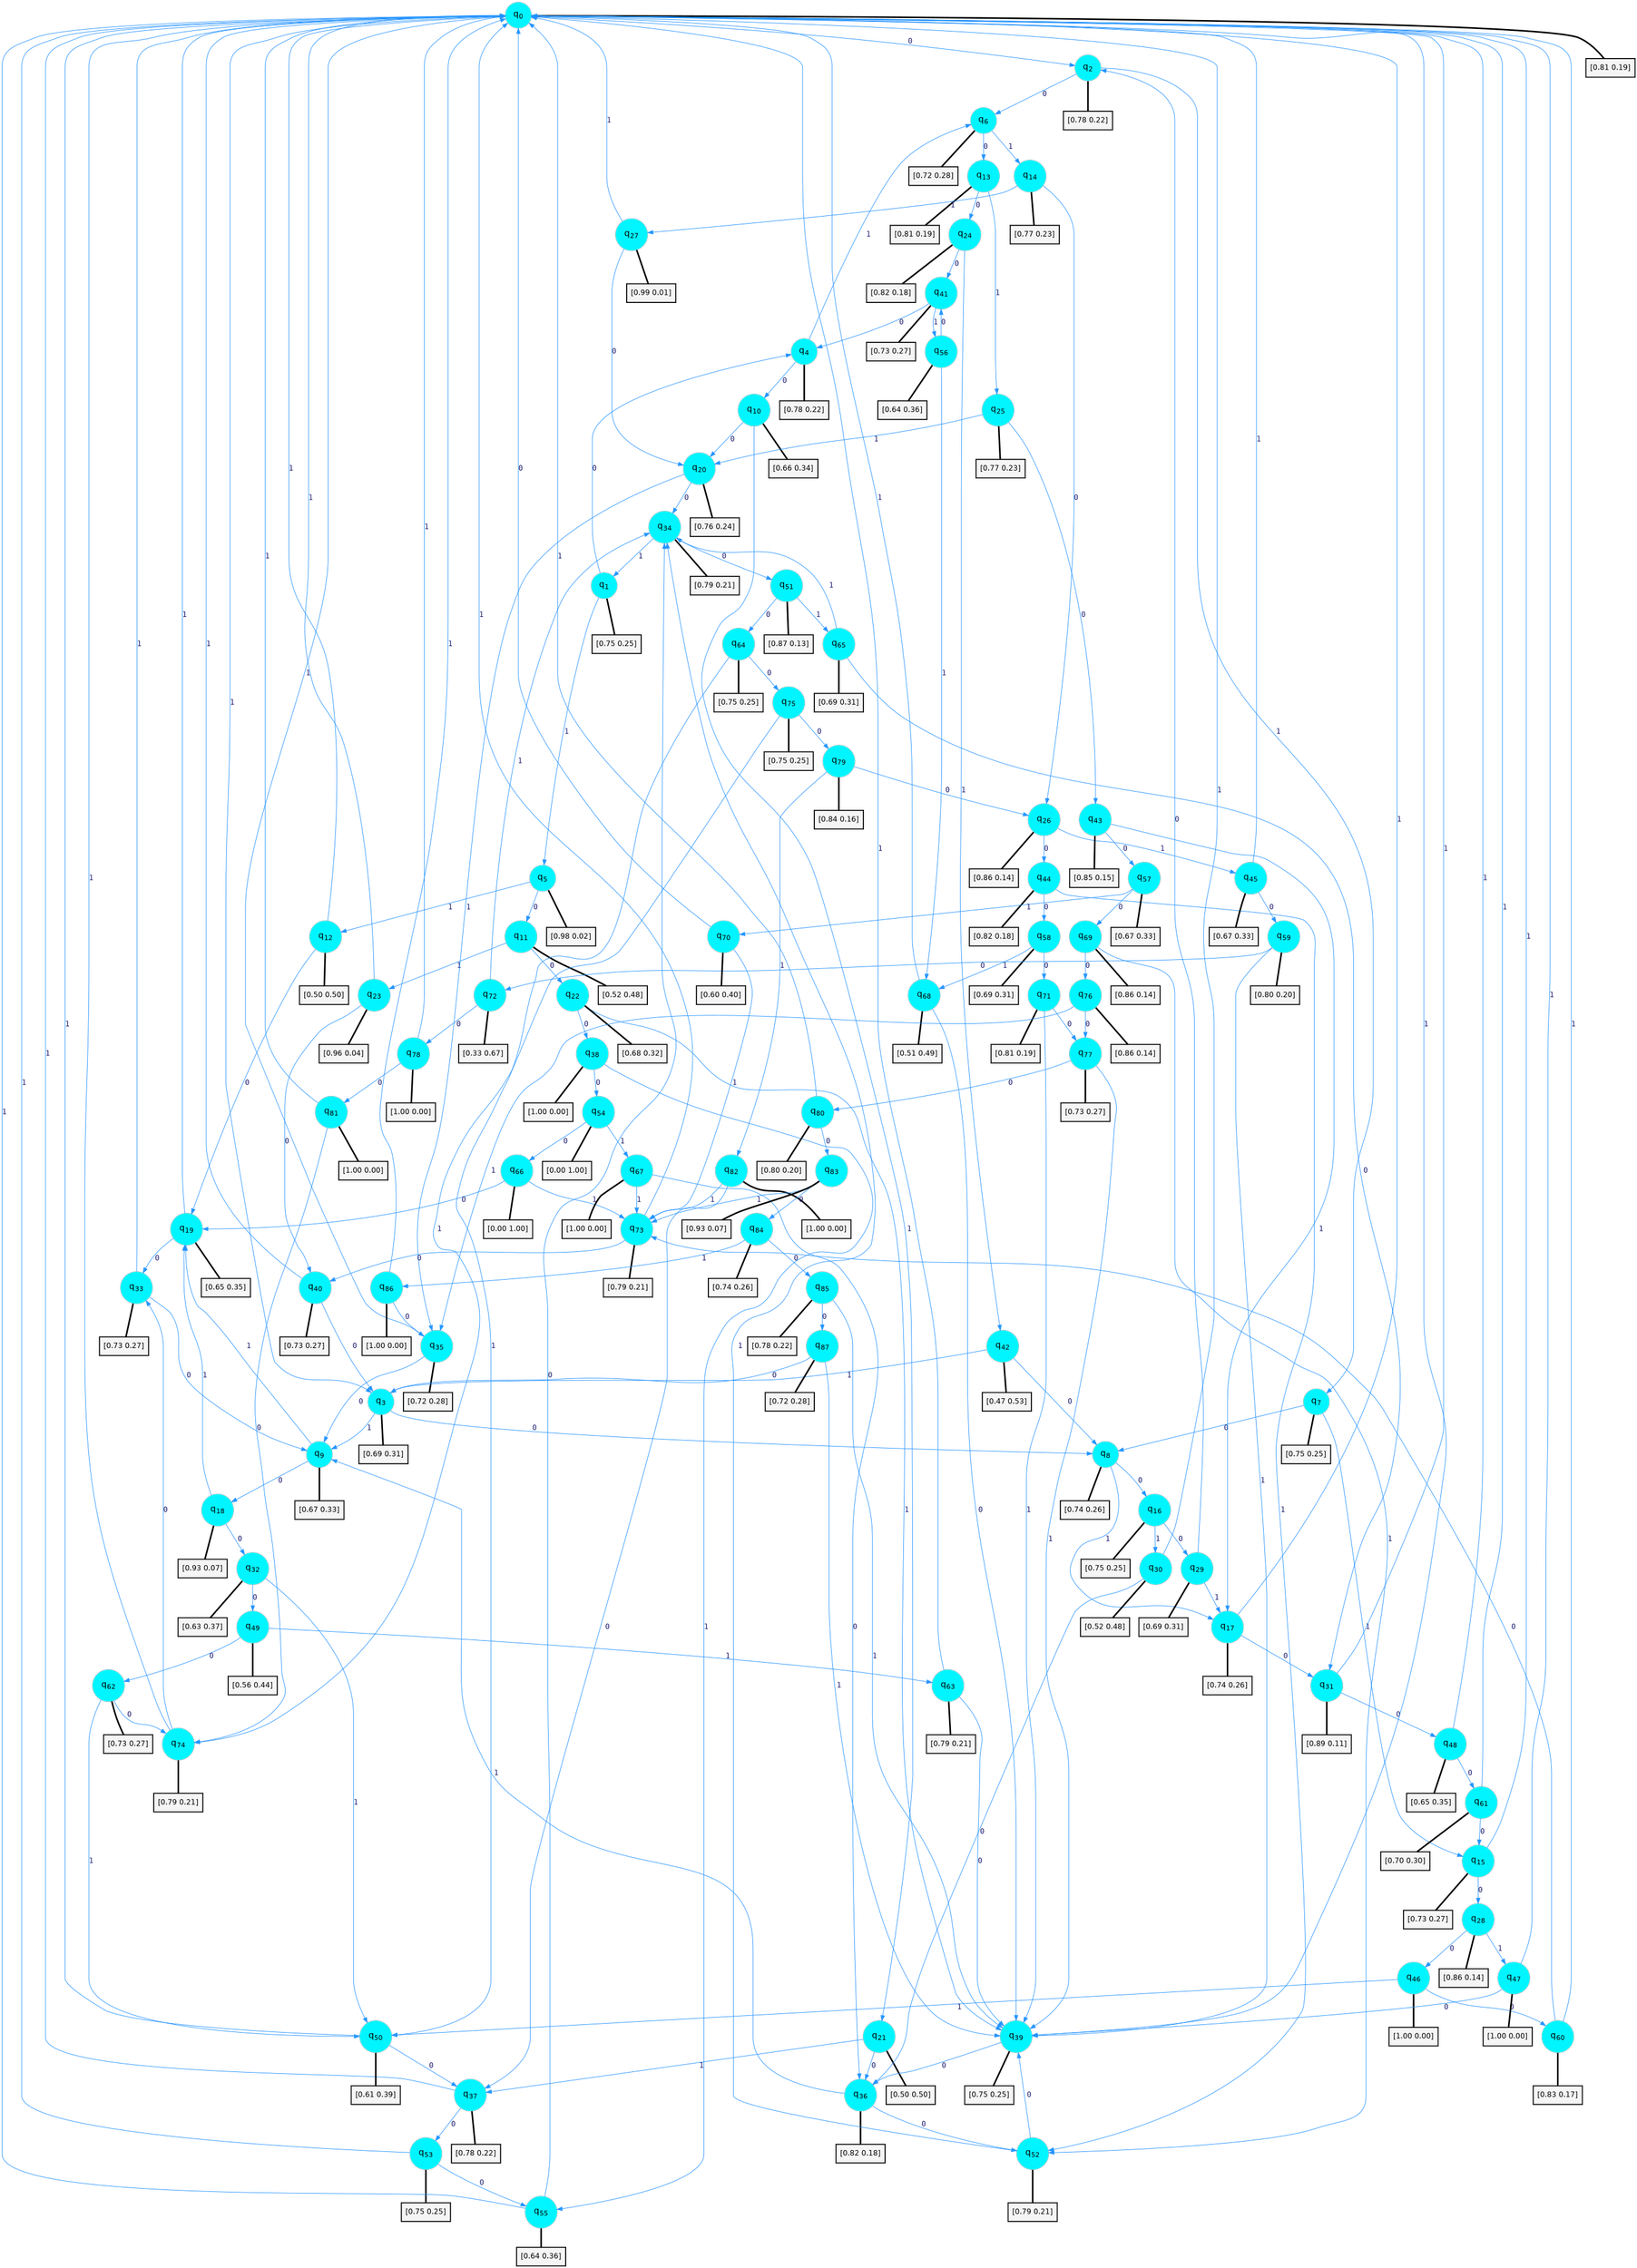 digraph G {
graph [
bgcolor=transparent, dpi=300, rankdir=TD, size="40,25"];
node [
color=gray, fillcolor=turquoise1, fontcolor=black, fontname=Helvetica, fontsize=16, fontweight=bold, shape=circle, style=filled];
edge [
arrowsize=1, color=dodgerblue1, fontcolor=midnightblue, fontname=courier, fontweight=bold, penwidth=1, style=solid, weight=20];
0[label=<q<SUB>0</SUB>>];
1[label=<q<SUB>1</SUB>>];
2[label=<q<SUB>2</SUB>>];
3[label=<q<SUB>3</SUB>>];
4[label=<q<SUB>4</SUB>>];
5[label=<q<SUB>5</SUB>>];
6[label=<q<SUB>6</SUB>>];
7[label=<q<SUB>7</SUB>>];
8[label=<q<SUB>8</SUB>>];
9[label=<q<SUB>9</SUB>>];
10[label=<q<SUB>10</SUB>>];
11[label=<q<SUB>11</SUB>>];
12[label=<q<SUB>12</SUB>>];
13[label=<q<SUB>13</SUB>>];
14[label=<q<SUB>14</SUB>>];
15[label=<q<SUB>15</SUB>>];
16[label=<q<SUB>16</SUB>>];
17[label=<q<SUB>17</SUB>>];
18[label=<q<SUB>18</SUB>>];
19[label=<q<SUB>19</SUB>>];
20[label=<q<SUB>20</SUB>>];
21[label=<q<SUB>21</SUB>>];
22[label=<q<SUB>22</SUB>>];
23[label=<q<SUB>23</SUB>>];
24[label=<q<SUB>24</SUB>>];
25[label=<q<SUB>25</SUB>>];
26[label=<q<SUB>26</SUB>>];
27[label=<q<SUB>27</SUB>>];
28[label=<q<SUB>28</SUB>>];
29[label=<q<SUB>29</SUB>>];
30[label=<q<SUB>30</SUB>>];
31[label=<q<SUB>31</SUB>>];
32[label=<q<SUB>32</SUB>>];
33[label=<q<SUB>33</SUB>>];
34[label=<q<SUB>34</SUB>>];
35[label=<q<SUB>35</SUB>>];
36[label=<q<SUB>36</SUB>>];
37[label=<q<SUB>37</SUB>>];
38[label=<q<SUB>38</SUB>>];
39[label=<q<SUB>39</SUB>>];
40[label=<q<SUB>40</SUB>>];
41[label=<q<SUB>41</SUB>>];
42[label=<q<SUB>42</SUB>>];
43[label=<q<SUB>43</SUB>>];
44[label=<q<SUB>44</SUB>>];
45[label=<q<SUB>45</SUB>>];
46[label=<q<SUB>46</SUB>>];
47[label=<q<SUB>47</SUB>>];
48[label=<q<SUB>48</SUB>>];
49[label=<q<SUB>49</SUB>>];
50[label=<q<SUB>50</SUB>>];
51[label=<q<SUB>51</SUB>>];
52[label=<q<SUB>52</SUB>>];
53[label=<q<SUB>53</SUB>>];
54[label=<q<SUB>54</SUB>>];
55[label=<q<SUB>55</SUB>>];
56[label=<q<SUB>56</SUB>>];
57[label=<q<SUB>57</SUB>>];
58[label=<q<SUB>58</SUB>>];
59[label=<q<SUB>59</SUB>>];
60[label=<q<SUB>60</SUB>>];
61[label=<q<SUB>61</SUB>>];
62[label=<q<SUB>62</SUB>>];
63[label=<q<SUB>63</SUB>>];
64[label=<q<SUB>64</SUB>>];
65[label=<q<SUB>65</SUB>>];
66[label=<q<SUB>66</SUB>>];
67[label=<q<SUB>67</SUB>>];
68[label=<q<SUB>68</SUB>>];
69[label=<q<SUB>69</SUB>>];
70[label=<q<SUB>70</SUB>>];
71[label=<q<SUB>71</SUB>>];
72[label=<q<SUB>72</SUB>>];
73[label=<q<SUB>73</SUB>>];
74[label=<q<SUB>74</SUB>>];
75[label=<q<SUB>75</SUB>>];
76[label=<q<SUB>76</SUB>>];
77[label=<q<SUB>77</SUB>>];
78[label=<q<SUB>78</SUB>>];
79[label=<q<SUB>79</SUB>>];
80[label=<q<SUB>80</SUB>>];
81[label=<q<SUB>81</SUB>>];
82[label=<q<SUB>82</SUB>>];
83[label=<q<SUB>83</SUB>>];
84[label=<q<SUB>84</SUB>>];
85[label=<q<SUB>85</SUB>>];
86[label=<q<SUB>86</SUB>>];
87[label=<q<SUB>87</SUB>>];
88[label="[0.81 0.19]", shape=box,fontcolor=black, fontname=Helvetica, fontsize=14, penwidth=2, fillcolor=whitesmoke,color=black];
89[label="[0.75 0.25]", shape=box,fontcolor=black, fontname=Helvetica, fontsize=14, penwidth=2, fillcolor=whitesmoke,color=black];
90[label="[0.78 0.22]", shape=box,fontcolor=black, fontname=Helvetica, fontsize=14, penwidth=2, fillcolor=whitesmoke,color=black];
91[label="[0.69 0.31]", shape=box,fontcolor=black, fontname=Helvetica, fontsize=14, penwidth=2, fillcolor=whitesmoke,color=black];
92[label="[0.78 0.22]", shape=box,fontcolor=black, fontname=Helvetica, fontsize=14, penwidth=2, fillcolor=whitesmoke,color=black];
93[label="[0.98 0.02]", shape=box,fontcolor=black, fontname=Helvetica, fontsize=14, penwidth=2, fillcolor=whitesmoke,color=black];
94[label="[0.72 0.28]", shape=box,fontcolor=black, fontname=Helvetica, fontsize=14, penwidth=2, fillcolor=whitesmoke,color=black];
95[label="[0.75 0.25]", shape=box,fontcolor=black, fontname=Helvetica, fontsize=14, penwidth=2, fillcolor=whitesmoke,color=black];
96[label="[0.74 0.26]", shape=box,fontcolor=black, fontname=Helvetica, fontsize=14, penwidth=2, fillcolor=whitesmoke,color=black];
97[label="[0.67 0.33]", shape=box,fontcolor=black, fontname=Helvetica, fontsize=14, penwidth=2, fillcolor=whitesmoke,color=black];
98[label="[0.66 0.34]", shape=box,fontcolor=black, fontname=Helvetica, fontsize=14, penwidth=2, fillcolor=whitesmoke,color=black];
99[label="[0.52 0.48]", shape=box,fontcolor=black, fontname=Helvetica, fontsize=14, penwidth=2, fillcolor=whitesmoke,color=black];
100[label="[0.50 0.50]", shape=box,fontcolor=black, fontname=Helvetica, fontsize=14, penwidth=2, fillcolor=whitesmoke,color=black];
101[label="[0.81 0.19]", shape=box,fontcolor=black, fontname=Helvetica, fontsize=14, penwidth=2, fillcolor=whitesmoke,color=black];
102[label="[0.77 0.23]", shape=box,fontcolor=black, fontname=Helvetica, fontsize=14, penwidth=2, fillcolor=whitesmoke,color=black];
103[label="[0.73 0.27]", shape=box,fontcolor=black, fontname=Helvetica, fontsize=14, penwidth=2, fillcolor=whitesmoke,color=black];
104[label="[0.75 0.25]", shape=box,fontcolor=black, fontname=Helvetica, fontsize=14, penwidth=2, fillcolor=whitesmoke,color=black];
105[label="[0.74 0.26]", shape=box,fontcolor=black, fontname=Helvetica, fontsize=14, penwidth=2, fillcolor=whitesmoke,color=black];
106[label="[0.93 0.07]", shape=box,fontcolor=black, fontname=Helvetica, fontsize=14, penwidth=2, fillcolor=whitesmoke,color=black];
107[label="[0.65 0.35]", shape=box,fontcolor=black, fontname=Helvetica, fontsize=14, penwidth=2, fillcolor=whitesmoke,color=black];
108[label="[0.76 0.24]", shape=box,fontcolor=black, fontname=Helvetica, fontsize=14, penwidth=2, fillcolor=whitesmoke,color=black];
109[label="[0.50 0.50]", shape=box,fontcolor=black, fontname=Helvetica, fontsize=14, penwidth=2, fillcolor=whitesmoke,color=black];
110[label="[0.68 0.32]", shape=box,fontcolor=black, fontname=Helvetica, fontsize=14, penwidth=2, fillcolor=whitesmoke,color=black];
111[label="[0.96 0.04]", shape=box,fontcolor=black, fontname=Helvetica, fontsize=14, penwidth=2, fillcolor=whitesmoke,color=black];
112[label="[0.82 0.18]", shape=box,fontcolor=black, fontname=Helvetica, fontsize=14, penwidth=2, fillcolor=whitesmoke,color=black];
113[label="[0.77 0.23]", shape=box,fontcolor=black, fontname=Helvetica, fontsize=14, penwidth=2, fillcolor=whitesmoke,color=black];
114[label="[0.86 0.14]", shape=box,fontcolor=black, fontname=Helvetica, fontsize=14, penwidth=2, fillcolor=whitesmoke,color=black];
115[label="[0.99 0.01]", shape=box,fontcolor=black, fontname=Helvetica, fontsize=14, penwidth=2, fillcolor=whitesmoke,color=black];
116[label="[0.86 0.14]", shape=box,fontcolor=black, fontname=Helvetica, fontsize=14, penwidth=2, fillcolor=whitesmoke,color=black];
117[label="[0.69 0.31]", shape=box,fontcolor=black, fontname=Helvetica, fontsize=14, penwidth=2, fillcolor=whitesmoke,color=black];
118[label="[0.52 0.48]", shape=box,fontcolor=black, fontname=Helvetica, fontsize=14, penwidth=2, fillcolor=whitesmoke,color=black];
119[label="[0.89 0.11]", shape=box,fontcolor=black, fontname=Helvetica, fontsize=14, penwidth=2, fillcolor=whitesmoke,color=black];
120[label="[0.63 0.37]", shape=box,fontcolor=black, fontname=Helvetica, fontsize=14, penwidth=2, fillcolor=whitesmoke,color=black];
121[label="[0.73 0.27]", shape=box,fontcolor=black, fontname=Helvetica, fontsize=14, penwidth=2, fillcolor=whitesmoke,color=black];
122[label="[0.79 0.21]", shape=box,fontcolor=black, fontname=Helvetica, fontsize=14, penwidth=2, fillcolor=whitesmoke,color=black];
123[label="[0.72 0.28]", shape=box,fontcolor=black, fontname=Helvetica, fontsize=14, penwidth=2, fillcolor=whitesmoke,color=black];
124[label="[0.82 0.18]", shape=box,fontcolor=black, fontname=Helvetica, fontsize=14, penwidth=2, fillcolor=whitesmoke,color=black];
125[label="[0.78 0.22]", shape=box,fontcolor=black, fontname=Helvetica, fontsize=14, penwidth=2, fillcolor=whitesmoke,color=black];
126[label="[1.00 0.00]", shape=box,fontcolor=black, fontname=Helvetica, fontsize=14, penwidth=2, fillcolor=whitesmoke,color=black];
127[label="[0.75 0.25]", shape=box,fontcolor=black, fontname=Helvetica, fontsize=14, penwidth=2, fillcolor=whitesmoke,color=black];
128[label="[0.73 0.27]", shape=box,fontcolor=black, fontname=Helvetica, fontsize=14, penwidth=2, fillcolor=whitesmoke,color=black];
129[label="[0.73 0.27]", shape=box,fontcolor=black, fontname=Helvetica, fontsize=14, penwidth=2, fillcolor=whitesmoke,color=black];
130[label="[0.47 0.53]", shape=box,fontcolor=black, fontname=Helvetica, fontsize=14, penwidth=2, fillcolor=whitesmoke,color=black];
131[label="[0.85 0.15]", shape=box,fontcolor=black, fontname=Helvetica, fontsize=14, penwidth=2, fillcolor=whitesmoke,color=black];
132[label="[0.82 0.18]", shape=box,fontcolor=black, fontname=Helvetica, fontsize=14, penwidth=2, fillcolor=whitesmoke,color=black];
133[label="[0.67 0.33]", shape=box,fontcolor=black, fontname=Helvetica, fontsize=14, penwidth=2, fillcolor=whitesmoke,color=black];
134[label="[1.00 0.00]", shape=box,fontcolor=black, fontname=Helvetica, fontsize=14, penwidth=2, fillcolor=whitesmoke,color=black];
135[label="[1.00 0.00]", shape=box,fontcolor=black, fontname=Helvetica, fontsize=14, penwidth=2, fillcolor=whitesmoke,color=black];
136[label="[0.65 0.35]", shape=box,fontcolor=black, fontname=Helvetica, fontsize=14, penwidth=2, fillcolor=whitesmoke,color=black];
137[label="[0.56 0.44]", shape=box,fontcolor=black, fontname=Helvetica, fontsize=14, penwidth=2, fillcolor=whitesmoke,color=black];
138[label="[0.61 0.39]", shape=box,fontcolor=black, fontname=Helvetica, fontsize=14, penwidth=2, fillcolor=whitesmoke,color=black];
139[label="[0.87 0.13]", shape=box,fontcolor=black, fontname=Helvetica, fontsize=14, penwidth=2, fillcolor=whitesmoke,color=black];
140[label="[0.79 0.21]", shape=box,fontcolor=black, fontname=Helvetica, fontsize=14, penwidth=2, fillcolor=whitesmoke,color=black];
141[label="[0.75 0.25]", shape=box,fontcolor=black, fontname=Helvetica, fontsize=14, penwidth=2, fillcolor=whitesmoke,color=black];
142[label="[0.00 1.00]", shape=box,fontcolor=black, fontname=Helvetica, fontsize=14, penwidth=2, fillcolor=whitesmoke,color=black];
143[label="[0.64 0.36]", shape=box,fontcolor=black, fontname=Helvetica, fontsize=14, penwidth=2, fillcolor=whitesmoke,color=black];
144[label="[0.64 0.36]", shape=box,fontcolor=black, fontname=Helvetica, fontsize=14, penwidth=2, fillcolor=whitesmoke,color=black];
145[label="[0.67 0.33]", shape=box,fontcolor=black, fontname=Helvetica, fontsize=14, penwidth=2, fillcolor=whitesmoke,color=black];
146[label="[0.69 0.31]", shape=box,fontcolor=black, fontname=Helvetica, fontsize=14, penwidth=2, fillcolor=whitesmoke,color=black];
147[label="[0.80 0.20]", shape=box,fontcolor=black, fontname=Helvetica, fontsize=14, penwidth=2, fillcolor=whitesmoke,color=black];
148[label="[0.83 0.17]", shape=box,fontcolor=black, fontname=Helvetica, fontsize=14, penwidth=2, fillcolor=whitesmoke,color=black];
149[label="[0.70 0.30]", shape=box,fontcolor=black, fontname=Helvetica, fontsize=14, penwidth=2, fillcolor=whitesmoke,color=black];
150[label="[0.73 0.27]", shape=box,fontcolor=black, fontname=Helvetica, fontsize=14, penwidth=2, fillcolor=whitesmoke,color=black];
151[label="[0.79 0.21]", shape=box,fontcolor=black, fontname=Helvetica, fontsize=14, penwidth=2, fillcolor=whitesmoke,color=black];
152[label="[0.75 0.25]", shape=box,fontcolor=black, fontname=Helvetica, fontsize=14, penwidth=2, fillcolor=whitesmoke,color=black];
153[label="[0.69 0.31]", shape=box,fontcolor=black, fontname=Helvetica, fontsize=14, penwidth=2, fillcolor=whitesmoke,color=black];
154[label="[0.00 1.00]", shape=box,fontcolor=black, fontname=Helvetica, fontsize=14, penwidth=2, fillcolor=whitesmoke,color=black];
155[label="[1.00 0.00]", shape=box,fontcolor=black, fontname=Helvetica, fontsize=14, penwidth=2, fillcolor=whitesmoke,color=black];
156[label="[0.51 0.49]", shape=box,fontcolor=black, fontname=Helvetica, fontsize=14, penwidth=2, fillcolor=whitesmoke,color=black];
157[label="[0.86 0.14]", shape=box,fontcolor=black, fontname=Helvetica, fontsize=14, penwidth=2, fillcolor=whitesmoke,color=black];
158[label="[0.60 0.40]", shape=box,fontcolor=black, fontname=Helvetica, fontsize=14, penwidth=2, fillcolor=whitesmoke,color=black];
159[label="[0.81 0.19]", shape=box,fontcolor=black, fontname=Helvetica, fontsize=14, penwidth=2, fillcolor=whitesmoke,color=black];
160[label="[0.33 0.67]", shape=box,fontcolor=black, fontname=Helvetica, fontsize=14, penwidth=2, fillcolor=whitesmoke,color=black];
161[label="[0.79 0.21]", shape=box,fontcolor=black, fontname=Helvetica, fontsize=14, penwidth=2, fillcolor=whitesmoke,color=black];
162[label="[0.79 0.21]", shape=box,fontcolor=black, fontname=Helvetica, fontsize=14, penwidth=2, fillcolor=whitesmoke,color=black];
163[label="[0.75 0.25]", shape=box,fontcolor=black, fontname=Helvetica, fontsize=14, penwidth=2, fillcolor=whitesmoke,color=black];
164[label="[0.86 0.14]", shape=box,fontcolor=black, fontname=Helvetica, fontsize=14, penwidth=2, fillcolor=whitesmoke,color=black];
165[label="[0.73 0.27]", shape=box,fontcolor=black, fontname=Helvetica, fontsize=14, penwidth=2, fillcolor=whitesmoke,color=black];
166[label="[1.00 0.00]", shape=box,fontcolor=black, fontname=Helvetica, fontsize=14, penwidth=2, fillcolor=whitesmoke,color=black];
167[label="[0.84 0.16]", shape=box,fontcolor=black, fontname=Helvetica, fontsize=14, penwidth=2, fillcolor=whitesmoke,color=black];
168[label="[0.80 0.20]", shape=box,fontcolor=black, fontname=Helvetica, fontsize=14, penwidth=2, fillcolor=whitesmoke,color=black];
169[label="[1.00 0.00]", shape=box,fontcolor=black, fontname=Helvetica, fontsize=14, penwidth=2, fillcolor=whitesmoke,color=black];
170[label="[1.00 0.00]", shape=box,fontcolor=black, fontname=Helvetica, fontsize=14, penwidth=2, fillcolor=whitesmoke,color=black];
171[label="[0.93 0.07]", shape=box,fontcolor=black, fontname=Helvetica, fontsize=14, penwidth=2, fillcolor=whitesmoke,color=black];
172[label="[0.74 0.26]", shape=box,fontcolor=black, fontname=Helvetica, fontsize=14, penwidth=2, fillcolor=whitesmoke,color=black];
173[label="[0.78 0.22]", shape=box,fontcolor=black, fontname=Helvetica, fontsize=14, penwidth=2, fillcolor=whitesmoke,color=black];
174[label="[1.00 0.00]", shape=box,fontcolor=black, fontname=Helvetica, fontsize=14, penwidth=2, fillcolor=whitesmoke,color=black];
175[label="[0.72 0.28]", shape=box,fontcolor=black, fontname=Helvetica, fontsize=14, penwidth=2, fillcolor=whitesmoke,color=black];
0->2 [label=0];
0->3 [label=1];
0->88 [arrowhead=none, penwidth=3,color=black];
1->4 [label=0];
1->5 [label=1];
1->89 [arrowhead=none, penwidth=3,color=black];
2->6 [label=0];
2->7 [label=1];
2->90 [arrowhead=none, penwidth=3,color=black];
3->8 [label=0];
3->9 [label=1];
3->91 [arrowhead=none, penwidth=3,color=black];
4->10 [label=0];
4->6 [label=1];
4->92 [arrowhead=none, penwidth=3,color=black];
5->11 [label=0];
5->12 [label=1];
5->93 [arrowhead=none, penwidth=3,color=black];
6->13 [label=0];
6->14 [label=1];
6->94 [arrowhead=none, penwidth=3,color=black];
7->8 [label=0];
7->15 [label=1];
7->95 [arrowhead=none, penwidth=3,color=black];
8->16 [label=0];
8->17 [label=1];
8->96 [arrowhead=none, penwidth=3,color=black];
9->18 [label=0];
9->19 [label=1];
9->97 [arrowhead=none, penwidth=3,color=black];
10->20 [label=0];
10->21 [label=1];
10->98 [arrowhead=none, penwidth=3,color=black];
11->22 [label=0];
11->23 [label=1];
11->99 [arrowhead=none, penwidth=3,color=black];
12->19 [label=0];
12->0 [label=1];
12->100 [arrowhead=none, penwidth=3,color=black];
13->24 [label=0];
13->25 [label=1];
13->101 [arrowhead=none, penwidth=3,color=black];
14->26 [label=0];
14->27 [label=1];
14->102 [arrowhead=none, penwidth=3,color=black];
15->28 [label=0];
15->0 [label=1];
15->103 [arrowhead=none, penwidth=3,color=black];
16->29 [label=0];
16->30 [label=1];
16->104 [arrowhead=none, penwidth=3,color=black];
17->31 [label=0];
17->0 [label=1];
17->105 [arrowhead=none, penwidth=3,color=black];
18->32 [label=0];
18->19 [label=1];
18->106 [arrowhead=none, penwidth=3,color=black];
19->33 [label=0];
19->0 [label=1];
19->107 [arrowhead=none, penwidth=3,color=black];
20->34 [label=0];
20->35 [label=1];
20->108 [arrowhead=none, penwidth=3,color=black];
21->36 [label=0];
21->37 [label=1];
21->109 [arrowhead=none, penwidth=3,color=black];
22->38 [label=0];
22->39 [label=1];
22->110 [arrowhead=none, penwidth=3,color=black];
23->40 [label=0];
23->0 [label=1];
23->111 [arrowhead=none, penwidth=3,color=black];
24->41 [label=0];
24->42 [label=1];
24->112 [arrowhead=none, penwidth=3,color=black];
25->43 [label=0];
25->20 [label=1];
25->113 [arrowhead=none, penwidth=3,color=black];
26->44 [label=0];
26->45 [label=1];
26->114 [arrowhead=none, penwidth=3,color=black];
27->20 [label=0];
27->0 [label=1];
27->115 [arrowhead=none, penwidth=3,color=black];
28->46 [label=0];
28->47 [label=1];
28->116 [arrowhead=none, penwidth=3,color=black];
29->2 [label=0];
29->17 [label=1];
29->117 [arrowhead=none, penwidth=3,color=black];
30->36 [label=0];
30->0 [label=1];
30->118 [arrowhead=none, penwidth=3,color=black];
31->48 [label=0];
31->0 [label=1];
31->119 [arrowhead=none, penwidth=3,color=black];
32->49 [label=0];
32->50 [label=1];
32->120 [arrowhead=none, penwidth=3,color=black];
33->9 [label=0];
33->0 [label=1];
33->121 [arrowhead=none, penwidth=3,color=black];
34->51 [label=0];
34->1 [label=1];
34->122 [arrowhead=none, penwidth=3,color=black];
35->9 [label=0];
35->0 [label=1];
35->123 [arrowhead=none, penwidth=3,color=black];
36->52 [label=0];
36->9 [label=1];
36->124 [arrowhead=none, penwidth=3,color=black];
37->53 [label=0];
37->0 [label=1];
37->125 [arrowhead=none, penwidth=3,color=black];
38->54 [label=0];
38->55 [label=1];
38->126 [arrowhead=none, penwidth=3,color=black];
39->36 [label=0];
39->0 [label=1];
39->127 [arrowhead=none, penwidth=3,color=black];
40->3 [label=0];
40->0 [label=1];
40->128 [arrowhead=none, penwidth=3,color=black];
41->4 [label=0];
41->56 [label=1];
41->129 [arrowhead=none, penwidth=3,color=black];
42->8 [label=0];
42->3 [label=1];
42->130 [arrowhead=none, penwidth=3,color=black];
43->57 [label=0];
43->17 [label=1];
43->131 [arrowhead=none, penwidth=3,color=black];
44->58 [label=0];
44->52 [label=1];
44->132 [arrowhead=none, penwidth=3,color=black];
45->59 [label=0];
45->0 [label=1];
45->133 [arrowhead=none, penwidth=3,color=black];
46->60 [label=0];
46->50 [label=1];
46->134 [arrowhead=none, penwidth=3,color=black];
47->39 [label=0];
47->0 [label=1];
47->135 [arrowhead=none, penwidth=3,color=black];
48->61 [label=0];
48->0 [label=1];
48->136 [arrowhead=none, penwidth=3,color=black];
49->62 [label=0];
49->63 [label=1];
49->137 [arrowhead=none, penwidth=3,color=black];
50->37 [label=0];
50->0 [label=1];
50->138 [arrowhead=none, penwidth=3,color=black];
51->64 [label=0];
51->65 [label=1];
51->139 [arrowhead=none, penwidth=3,color=black];
52->39 [label=0];
52->34 [label=1];
52->140 [arrowhead=none, penwidth=3,color=black];
53->55 [label=0];
53->0 [label=1];
53->141 [arrowhead=none, penwidth=3,color=black];
54->66 [label=0];
54->67 [label=1];
54->142 [arrowhead=none, penwidth=3,color=black];
55->34 [label=0];
55->0 [label=1];
55->143 [arrowhead=none, penwidth=3,color=black];
56->41 [label=0];
56->68 [label=1];
56->144 [arrowhead=none, penwidth=3,color=black];
57->69 [label=0];
57->70 [label=1];
57->145 [arrowhead=none, penwidth=3,color=black];
58->71 [label=0];
58->68 [label=1];
58->146 [arrowhead=none, penwidth=3,color=black];
59->72 [label=0];
59->39 [label=1];
59->147 [arrowhead=none, penwidth=3,color=black];
60->73 [label=0];
60->0 [label=1];
60->148 [arrowhead=none, penwidth=3,color=black];
61->15 [label=0];
61->0 [label=1];
61->149 [arrowhead=none, penwidth=3,color=black];
62->74 [label=0];
62->50 [label=1];
62->150 [arrowhead=none, penwidth=3,color=black];
63->39 [label=0];
63->0 [label=1];
63->151 [arrowhead=none, penwidth=3,color=black];
64->75 [label=0];
64->50 [label=1];
64->152 [arrowhead=none, penwidth=3,color=black];
65->31 [label=0];
65->34 [label=1];
65->153 [arrowhead=none, penwidth=3,color=black];
66->19 [label=0];
66->73 [label=1];
66->154 [arrowhead=none, penwidth=3,color=black];
67->36 [label=0];
67->73 [label=1];
67->155 [arrowhead=none, penwidth=3,color=black];
68->39 [label=0];
68->0 [label=1];
68->156 [arrowhead=none, penwidth=3,color=black];
69->76 [label=0];
69->52 [label=1];
69->157 [arrowhead=none, penwidth=3,color=black];
70->0 [label=0];
70->73 [label=1];
70->158 [arrowhead=none, penwidth=3,color=black];
71->77 [label=0];
71->39 [label=1];
71->159 [arrowhead=none, penwidth=3,color=black];
72->78 [label=0];
72->34 [label=1];
72->160 [arrowhead=none, penwidth=3,color=black];
73->40 [label=0];
73->0 [label=1];
73->161 [arrowhead=none, penwidth=3,color=black];
74->33 [label=0];
74->0 [label=1];
74->162 [arrowhead=none, penwidth=3,color=black];
75->79 [label=0];
75->74 [label=1];
75->163 [arrowhead=none, penwidth=3,color=black];
76->77 [label=0];
76->35 [label=1];
76->164 [arrowhead=none, penwidth=3,color=black];
77->80 [label=0];
77->39 [label=1];
77->165 [arrowhead=none, penwidth=3,color=black];
78->81 [label=0];
78->0 [label=1];
78->166 [arrowhead=none, penwidth=3,color=black];
79->26 [label=0];
79->82 [label=1];
79->167 [arrowhead=none, penwidth=3,color=black];
80->83 [label=0];
80->0 [label=1];
80->168 [arrowhead=none, penwidth=3,color=black];
81->74 [label=0];
81->0 [label=1];
81->169 [arrowhead=none, penwidth=3,color=black];
82->37 [label=0];
82->73 [label=1];
82->170 [arrowhead=none, penwidth=3,color=black];
83->84 [label=0];
83->73 [label=1];
83->171 [arrowhead=none, penwidth=3,color=black];
84->85 [label=0];
84->86 [label=1];
84->172 [arrowhead=none, penwidth=3,color=black];
85->87 [label=0];
85->39 [label=1];
85->173 [arrowhead=none, penwidth=3,color=black];
86->35 [label=0];
86->0 [label=1];
86->174 [arrowhead=none, penwidth=3,color=black];
87->3 [label=0];
87->39 [label=1];
87->175 [arrowhead=none, penwidth=3,color=black];
}
